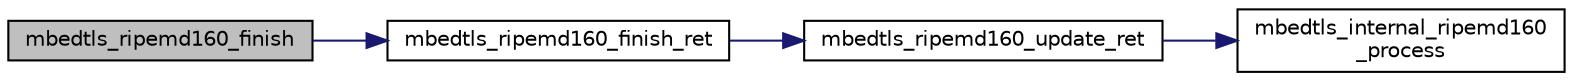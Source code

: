 digraph "mbedtls_ripemd160_finish"
{
 // LATEX_PDF_SIZE
  edge [fontname="Helvetica",fontsize="10",labelfontname="Helvetica",labelfontsize="10"];
  node [fontname="Helvetica",fontsize="10",shape=record];
  rankdir="LR";
  Node1 [label="mbedtls_ripemd160_finish",height=0.2,width=0.4,color="black", fillcolor="grey75", style="filled", fontcolor="black",tooltip="RIPEMD-160 final digest."];
  Node1 -> Node2 [color="midnightblue",fontsize="10",style="solid",fontname="Helvetica"];
  Node2 [label="mbedtls_ripemd160_finish_ret",height=0.2,width=0.4,color="black", fillcolor="white", style="filled",URL="$dd/da9/ripemd160_8c.html#a997017b06010b9c0660dc11c872ed86b",tooltip="RIPEMD-160 final digest."];
  Node2 -> Node3 [color="midnightblue",fontsize="10",style="solid",fontname="Helvetica"];
  Node3 [label="mbedtls_ripemd160_update_ret",height=0.2,width=0.4,color="black", fillcolor="white", style="filled",URL="$dd/da9/ripemd160_8c.html#a95f2a4b18c364e9edcd9ccbbf14ca20c",tooltip="RIPEMD-160 process buffer."];
  Node3 -> Node4 [color="midnightblue",fontsize="10",style="solid",fontname="Helvetica"];
  Node4 [label="mbedtls_internal_ripemd160\l_process",height=0.2,width=0.4,color="black", fillcolor="white", style="filled",URL="$dd/da9/ripemd160_8c.html#a6dfe341167577a7d4ac13f75351be9b6",tooltip="RIPEMD-160 process data block (internal use only)"];
}
